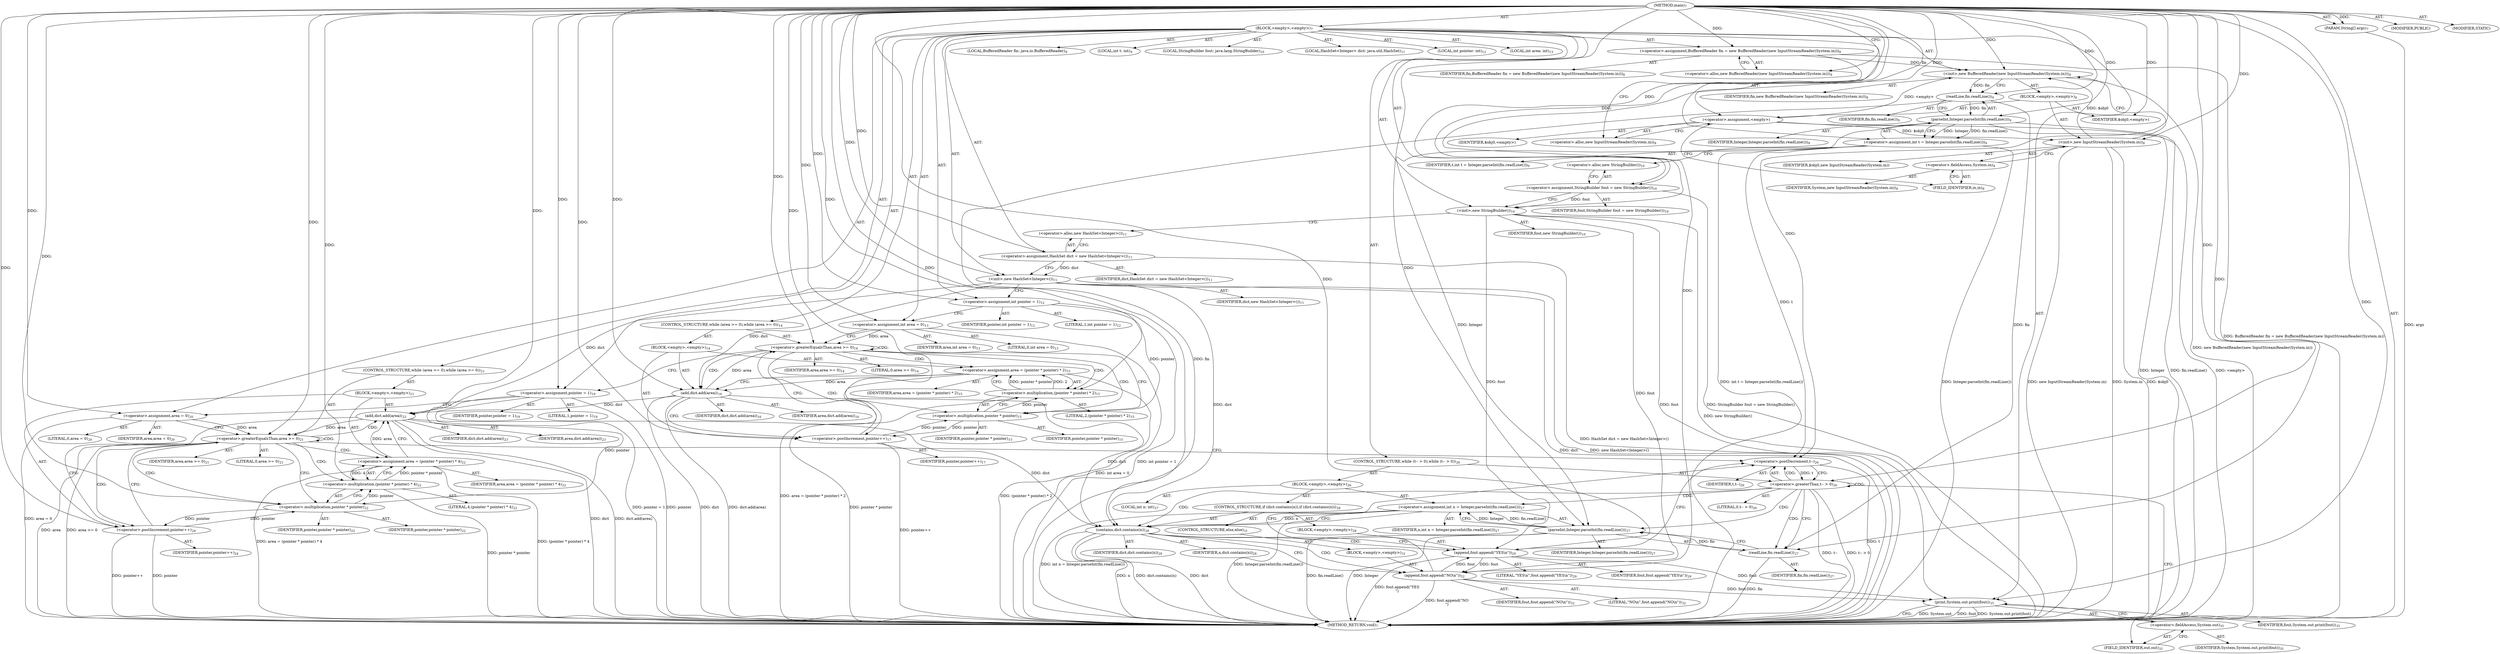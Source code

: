 digraph "main" {  
"23" [label = <(METHOD,main)<SUB>7</SUB>> ]
"24" [label = <(PARAM,String[] args)<SUB>7</SUB>> ]
"25" [label = <(BLOCK,&lt;empty&gt;,&lt;empty&gt;)<SUB>7</SUB>> ]
"4" [label = <(LOCAL,BufferedReader fin: java.io.BufferedReader)<SUB>8</SUB>> ]
"26" [label = <(&lt;operator&gt;.assignment,BufferedReader fin = new BufferedReader(new InputStreamReader(System.in)))<SUB>8</SUB>> ]
"27" [label = <(IDENTIFIER,fin,BufferedReader fin = new BufferedReader(new InputStreamReader(System.in)))<SUB>8</SUB>> ]
"28" [label = <(&lt;operator&gt;.alloc,new BufferedReader(new InputStreamReader(System.in)))<SUB>8</SUB>> ]
"29" [label = <(&lt;init&gt;,new BufferedReader(new InputStreamReader(System.in)))<SUB>8</SUB>> ]
"3" [label = <(IDENTIFIER,fin,new BufferedReader(new InputStreamReader(System.in)))<SUB>8</SUB>> ]
"30" [label = <(BLOCK,&lt;empty&gt;,&lt;empty&gt;)<SUB>8</SUB>> ]
"31" [label = <(&lt;operator&gt;.assignment,&lt;empty&gt;)> ]
"32" [label = <(IDENTIFIER,$obj0,&lt;empty&gt;)> ]
"33" [label = <(&lt;operator&gt;.alloc,new InputStreamReader(System.in))<SUB>8</SUB>> ]
"34" [label = <(&lt;init&gt;,new InputStreamReader(System.in))<SUB>8</SUB>> ]
"35" [label = <(IDENTIFIER,$obj0,new InputStreamReader(System.in))> ]
"36" [label = <(&lt;operator&gt;.fieldAccess,System.in)<SUB>8</SUB>> ]
"37" [label = <(IDENTIFIER,System,new InputStreamReader(System.in))<SUB>8</SUB>> ]
"38" [label = <(FIELD_IDENTIFIER,in,in)<SUB>8</SUB>> ]
"39" [label = <(IDENTIFIER,$obj0,&lt;empty&gt;)> ]
"40" [label = <(LOCAL,int t: int)<SUB>9</SUB>> ]
"41" [label = <(&lt;operator&gt;.assignment,int t = Integer.parseInt(fin.readLine()))<SUB>9</SUB>> ]
"42" [label = <(IDENTIFIER,t,int t = Integer.parseInt(fin.readLine()))<SUB>9</SUB>> ]
"43" [label = <(parseInt,Integer.parseInt(fin.readLine()))<SUB>9</SUB>> ]
"44" [label = <(IDENTIFIER,Integer,Integer.parseInt(fin.readLine()))<SUB>9</SUB>> ]
"45" [label = <(readLine,fin.readLine())<SUB>9</SUB>> ]
"46" [label = <(IDENTIFIER,fin,fin.readLine())<SUB>9</SUB>> ]
"6" [label = <(LOCAL,StringBuilder fout: java.lang.StringBuilder)<SUB>10</SUB>> ]
"47" [label = <(&lt;operator&gt;.assignment,StringBuilder fout = new StringBuilder())<SUB>10</SUB>> ]
"48" [label = <(IDENTIFIER,fout,StringBuilder fout = new StringBuilder())<SUB>10</SUB>> ]
"49" [label = <(&lt;operator&gt;.alloc,new StringBuilder())<SUB>10</SUB>> ]
"50" [label = <(&lt;init&gt;,new StringBuilder())<SUB>10</SUB>> ]
"5" [label = <(IDENTIFIER,fout,new StringBuilder())<SUB>10</SUB>> ]
"8" [label = <(LOCAL,HashSet&lt;Integer&gt; dict: java.util.HashSet)<SUB>11</SUB>> ]
"51" [label = <(&lt;operator&gt;.assignment,HashSet dict = new HashSet&lt;Integer&gt;())<SUB>11</SUB>> ]
"52" [label = <(IDENTIFIER,dict,HashSet dict = new HashSet&lt;Integer&gt;())<SUB>11</SUB>> ]
"53" [label = <(&lt;operator&gt;.alloc,new HashSet&lt;Integer&gt;())<SUB>11</SUB>> ]
"54" [label = <(&lt;init&gt;,new HashSet&lt;Integer&gt;())<SUB>11</SUB>> ]
"7" [label = <(IDENTIFIER,dict,new HashSet&lt;Integer&gt;())<SUB>11</SUB>> ]
"55" [label = <(LOCAL,int pointer: int)<SUB>12</SUB>> ]
"56" [label = <(&lt;operator&gt;.assignment,int pointer = 1)<SUB>12</SUB>> ]
"57" [label = <(IDENTIFIER,pointer,int pointer = 1)<SUB>12</SUB>> ]
"58" [label = <(LITERAL,1,int pointer = 1)<SUB>12</SUB>> ]
"59" [label = <(LOCAL,int area: int)<SUB>13</SUB>> ]
"60" [label = <(&lt;operator&gt;.assignment,int area = 0)<SUB>13</SUB>> ]
"61" [label = <(IDENTIFIER,area,int area = 0)<SUB>13</SUB>> ]
"62" [label = <(LITERAL,0,int area = 0)<SUB>13</SUB>> ]
"63" [label = <(CONTROL_STRUCTURE,while (area &gt;= 0),while (area &gt;= 0))<SUB>14</SUB>> ]
"64" [label = <(&lt;operator&gt;.greaterEqualsThan,area &gt;= 0)<SUB>14</SUB>> ]
"65" [label = <(IDENTIFIER,area,area &gt;= 0)<SUB>14</SUB>> ]
"66" [label = <(LITERAL,0,area &gt;= 0)<SUB>14</SUB>> ]
"67" [label = <(BLOCK,&lt;empty&gt;,&lt;empty&gt;)<SUB>14</SUB>> ]
"68" [label = <(&lt;operator&gt;.assignment,area = (pointer * pointer) * 2)<SUB>15</SUB>> ]
"69" [label = <(IDENTIFIER,area,area = (pointer * pointer) * 2)<SUB>15</SUB>> ]
"70" [label = <(&lt;operator&gt;.multiplication,(pointer * pointer) * 2)<SUB>15</SUB>> ]
"71" [label = <(&lt;operator&gt;.multiplication,pointer * pointer)<SUB>15</SUB>> ]
"72" [label = <(IDENTIFIER,pointer,pointer * pointer)<SUB>15</SUB>> ]
"73" [label = <(IDENTIFIER,pointer,pointer * pointer)<SUB>15</SUB>> ]
"74" [label = <(LITERAL,2,(pointer * pointer) * 2)<SUB>15</SUB>> ]
"75" [label = <(add,dict.add(area))<SUB>16</SUB>> ]
"76" [label = <(IDENTIFIER,dict,dict.add(area))<SUB>16</SUB>> ]
"77" [label = <(IDENTIFIER,area,dict.add(area))<SUB>16</SUB>> ]
"78" [label = <(&lt;operator&gt;.postIncrement,pointer++)<SUB>17</SUB>> ]
"79" [label = <(IDENTIFIER,pointer,pointer++)<SUB>17</SUB>> ]
"80" [label = <(&lt;operator&gt;.assignment,pointer = 1)<SUB>19</SUB>> ]
"81" [label = <(IDENTIFIER,pointer,pointer = 1)<SUB>19</SUB>> ]
"82" [label = <(LITERAL,1,pointer = 1)<SUB>19</SUB>> ]
"83" [label = <(&lt;operator&gt;.assignment,area = 0)<SUB>20</SUB>> ]
"84" [label = <(IDENTIFIER,area,area = 0)<SUB>20</SUB>> ]
"85" [label = <(LITERAL,0,area = 0)<SUB>20</SUB>> ]
"86" [label = <(CONTROL_STRUCTURE,while (area &gt;= 0),while (area &gt;= 0))<SUB>21</SUB>> ]
"87" [label = <(&lt;operator&gt;.greaterEqualsThan,area &gt;= 0)<SUB>21</SUB>> ]
"88" [label = <(IDENTIFIER,area,area &gt;= 0)<SUB>21</SUB>> ]
"89" [label = <(LITERAL,0,area &gt;= 0)<SUB>21</SUB>> ]
"90" [label = <(BLOCK,&lt;empty&gt;,&lt;empty&gt;)<SUB>21</SUB>> ]
"91" [label = <(&lt;operator&gt;.assignment,area = (pointer * pointer) * 4)<SUB>22</SUB>> ]
"92" [label = <(IDENTIFIER,area,area = (pointer * pointer) * 4)<SUB>22</SUB>> ]
"93" [label = <(&lt;operator&gt;.multiplication,(pointer * pointer) * 4)<SUB>22</SUB>> ]
"94" [label = <(&lt;operator&gt;.multiplication,pointer * pointer)<SUB>22</SUB>> ]
"95" [label = <(IDENTIFIER,pointer,pointer * pointer)<SUB>22</SUB>> ]
"96" [label = <(IDENTIFIER,pointer,pointer * pointer)<SUB>22</SUB>> ]
"97" [label = <(LITERAL,4,(pointer * pointer) * 4)<SUB>22</SUB>> ]
"98" [label = <(add,dict.add(area))<SUB>23</SUB>> ]
"99" [label = <(IDENTIFIER,dict,dict.add(area))<SUB>23</SUB>> ]
"100" [label = <(IDENTIFIER,area,dict.add(area))<SUB>23</SUB>> ]
"101" [label = <(&lt;operator&gt;.postIncrement,pointer++)<SUB>24</SUB>> ]
"102" [label = <(IDENTIFIER,pointer,pointer++)<SUB>24</SUB>> ]
"103" [label = <(CONTROL_STRUCTURE,while (t-- &gt; 0),while (t-- &gt; 0))<SUB>26</SUB>> ]
"104" [label = <(&lt;operator&gt;.greaterThan,t-- &gt; 0)<SUB>26</SUB>> ]
"105" [label = <(&lt;operator&gt;.postDecrement,t--)<SUB>26</SUB>> ]
"106" [label = <(IDENTIFIER,t,t--)<SUB>26</SUB>> ]
"107" [label = <(LITERAL,0,t-- &gt; 0)<SUB>26</SUB>> ]
"108" [label = <(BLOCK,&lt;empty&gt;,&lt;empty&gt;)<SUB>26</SUB>> ]
"109" [label = <(LOCAL,int n: int)<SUB>27</SUB>> ]
"110" [label = <(&lt;operator&gt;.assignment,int n = Integer.parseInt(fin.readLine()))<SUB>27</SUB>> ]
"111" [label = <(IDENTIFIER,n,int n = Integer.parseInt(fin.readLine()))<SUB>27</SUB>> ]
"112" [label = <(parseInt,Integer.parseInt(fin.readLine()))<SUB>27</SUB>> ]
"113" [label = <(IDENTIFIER,Integer,Integer.parseInt(fin.readLine()))<SUB>27</SUB>> ]
"114" [label = <(readLine,fin.readLine())<SUB>27</SUB>> ]
"115" [label = <(IDENTIFIER,fin,fin.readLine())<SUB>27</SUB>> ]
"116" [label = <(CONTROL_STRUCTURE,if (dict.contains(n)),if (dict.contains(n)))<SUB>28</SUB>> ]
"117" [label = <(contains,dict.contains(n))<SUB>28</SUB>> ]
"118" [label = <(IDENTIFIER,dict,dict.contains(n))<SUB>28</SUB>> ]
"119" [label = <(IDENTIFIER,n,dict.contains(n))<SUB>28</SUB>> ]
"120" [label = <(BLOCK,&lt;empty&gt;,&lt;empty&gt;)<SUB>28</SUB>> ]
"121" [label = <(append,fout.append(&quot;YES\n&quot;))<SUB>29</SUB>> ]
"122" [label = <(IDENTIFIER,fout,fout.append(&quot;YES\n&quot;))<SUB>29</SUB>> ]
"123" [label = <(LITERAL,&quot;YES\n&quot;,fout.append(&quot;YES\n&quot;))<SUB>29</SUB>> ]
"124" [label = <(CONTROL_STRUCTURE,else,else)<SUB>31</SUB>> ]
"125" [label = <(BLOCK,&lt;empty&gt;,&lt;empty&gt;)<SUB>31</SUB>> ]
"126" [label = <(append,fout.append(&quot;NO\n&quot;))<SUB>32</SUB>> ]
"127" [label = <(IDENTIFIER,fout,fout.append(&quot;NO\n&quot;))<SUB>32</SUB>> ]
"128" [label = <(LITERAL,&quot;NO\n&quot;,fout.append(&quot;NO\n&quot;))<SUB>32</SUB>> ]
"129" [label = <(print,System.out.print(fout))<SUB>35</SUB>> ]
"130" [label = <(&lt;operator&gt;.fieldAccess,System.out)<SUB>35</SUB>> ]
"131" [label = <(IDENTIFIER,System,System.out.print(fout))<SUB>35</SUB>> ]
"132" [label = <(FIELD_IDENTIFIER,out,out)<SUB>35</SUB>> ]
"133" [label = <(IDENTIFIER,fout,System.out.print(fout))<SUB>35</SUB>> ]
"134" [label = <(MODIFIER,PUBLIC)> ]
"135" [label = <(MODIFIER,STATIC)> ]
"136" [label = <(METHOD_RETURN,void)<SUB>7</SUB>> ]
  "23" -> "24"  [ label = "AST: "] 
  "23" -> "25"  [ label = "AST: "] 
  "23" -> "134"  [ label = "AST: "] 
  "23" -> "135"  [ label = "AST: "] 
  "23" -> "136"  [ label = "AST: "] 
  "25" -> "4"  [ label = "AST: "] 
  "25" -> "26"  [ label = "AST: "] 
  "25" -> "29"  [ label = "AST: "] 
  "25" -> "40"  [ label = "AST: "] 
  "25" -> "41"  [ label = "AST: "] 
  "25" -> "6"  [ label = "AST: "] 
  "25" -> "47"  [ label = "AST: "] 
  "25" -> "50"  [ label = "AST: "] 
  "25" -> "8"  [ label = "AST: "] 
  "25" -> "51"  [ label = "AST: "] 
  "25" -> "54"  [ label = "AST: "] 
  "25" -> "55"  [ label = "AST: "] 
  "25" -> "56"  [ label = "AST: "] 
  "25" -> "59"  [ label = "AST: "] 
  "25" -> "60"  [ label = "AST: "] 
  "25" -> "63"  [ label = "AST: "] 
  "25" -> "80"  [ label = "AST: "] 
  "25" -> "83"  [ label = "AST: "] 
  "25" -> "86"  [ label = "AST: "] 
  "25" -> "103"  [ label = "AST: "] 
  "25" -> "129"  [ label = "AST: "] 
  "26" -> "27"  [ label = "AST: "] 
  "26" -> "28"  [ label = "AST: "] 
  "29" -> "3"  [ label = "AST: "] 
  "29" -> "30"  [ label = "AST: "] 
  "30" -> "31"  [ label = "AST: "] 
  "30" -> "34"  [ label = "AST: "] 
  "30" -> "39"  [ label = "AST: "] 
  "31" -> "32"  [ label = "AST: "] 
  "31" -> "33"  [ label = "AST: "] 
  "34" -> "35"  [ label = "AST: "] 
  "34" -> "36"  [ label = "AST: "] 
  "36" -> "37"  [ label = "AST: "] 
  "36" -> "38"  [ label = "AST: "] 
  "41" -> "42"  [ label = "AST: "] 
  "41" -> "43"  [ label = "AST: "] 
  "43" -> "44"  [ label = "AST: "] 
  "43" -> "45"  [ label = "AST: "] 
  "45" -> "46"  [ label = "AST: "] 
  "47" -> "48"  [ label = "AST: "] 
  "47" -> "49"  [ label = "AST: "] 
  "50" -> "5"  [ label = "AST: "] 
  "51" -> "52"  [ label = "AST: "] 
  "51" -> "53"  [ label = "AST: "] 
  "54" -> "7"  [ label = "AST: "] 
  "56" -> "57"  [ label = "AST: "] 
  "56" -> "58"  [ label = "AST: "] 
  "60" -> "61"  [ label = "AST: "] 
  "60" -> "62"  [ label = "AST: "] 
  "63" -> "64"  [ label = "AST: "] 
  "63" -> "67"  [ label = "AST: "] 
  "64" -> "65"  [ label = "AST: "] 
  "64" -> "66"  [ label = "AST: "] 
  "67" -> "68"  [ label = "AST: "] 
  "67" -> "75"  [ label = "AST: "] 
  "67" -> "78"  [ label = "AST: "] 
  "68" -> "69"  [ label = "AST: "] 
  "68" -> "70"  [ label = "AST: "] 
  "70" -> "71"  [ label = "AST: "] 
  "70" -> "74"  [ label = "AST: "] 
  "71" -> "72"  [ label = "AST: "] 
  "71" -> "73"  [ label = "AST: "] 
  "75" -> "76"  [ label = "AST: "] 
  "75" -> "77"  [ label = "AST: "] 
  "78" -> "79"  [ label = "AST: "] 
  "80" -> "81"  [ label = "AST: "] 
  "80" -> "82"  [ label = "AST: "] 
  "83" -> "84"  [ label = "AST: "] 
  "83" -> "85"  [ label = "AST: "] 
  "86" -> "87"  [ label = "AST: "] 
  "86" -> "90"  [ label = "AST: "] 
  "87" -> "88"  [ label = "AST: "] 
  "87" -> "89"  [ label = "AST: "] 
  "90" -> "91"  [ label = "AST: "] 
  "90" -> "98"  [ label = "AST: "] 
  "90" -> "101"  [ label = "AST: "] 
  "91" -> "92"  [ label = "AST: "] 
  "91" -> "93"  [ label = "AST: "] 
  "93" -> "94"  [ label = "AST: "] 
  "93" -> "97"  [ label = "AST: "] 
  "94" -> "95"  [ label = "AST: "] 
  "94" -> "96"  [ label = "AST: "] 
  "98" -> "99"  [ label = "AST: "] 
  "98" -> "100"  [ label = "AST: "] 
  "101" -> "102"  [ label = "AST: "] 
  "103" -> "104"  [ label = "AST: "] 
  "103" -> "108"  [ label = "AST: "] 
  "104" -> "105"  [ label = "AST: "] 
  "104" -> "107"  [ label = "AST: "] 
  "105" -> "106"  [ label = "AST: "] 
  "108" -> "109"  [ label = "AST: "] 
  "108" -> "110"  [ label = "AST: "] 
  "108" -> "116"  [ label = "AST: "] 
  "110" -> "111"  [ label = "AST: "] 
  "110" -> "112"  [ label = "AST: "] 
  "112" -> "113"  [ label = "AST: "] 
  "112" -> "114"  [ label = "AST: "] 
  "114" -> "115"  [ label = "AST: "] 
  "116" -> "117"  [ label = "AST: "] 
  "116" -> "120"  [ label = "AST: "] 
  "116" -> "124"  [ label = "AST: "] 
  "117" -> "118"  [ label = "AST: "] 
  "117" -> "119"  [ label = "AST: "] 
  "120" -> "121"  [ label = "AST: "] 
  "121" -> "122"  [ label = "AST: "] 
  "121" -> "123"  [ label = "AST: "] 
  "124" -> "125"  [ label = "AST: "] 
  "125" -> "126"  [ label = "AST: "] 
  "126" -> "127"  [ label = "AST: "] 
  "126" -> "128"  [ label = "AST: "] 
  "129" -> "130"  [ label = "AST: "] 
  "129" -> "133"  [ label = "AST: "] 
  "130" -> "131"  [ label = "AST: "] 
  "130" -> "132"  [ label = "AST: "] 
  "26" -> "33"  [ label = "CFG: "] 
  "29" -> "45"  [ label = "CFG: "] 
  "41" -> "49"  [ label = "CFG: "] 
  "47" -> "50"  [ label = "CFG: "] 
  "50" -> "53"  [ label = "CFG: "] 
  "51" -> "54"  [ label = "CFG: "] 
  "54" -> "56"  [ label = "CFG: "] 
  "56" -> "60"  [ label = "CFG: "] 
  "60" -> "64"  [ label = "CFG: "] 
  "80" -> "83"  [ label = "CFG: "] 
  "83" -> "87"  [ label = "CFG: "] 
  "129" -> "136"  [ label = "CFG: "] 
  "28" -> "26"  [ label = "CFG: "] 
  "43" -> "41"  [ label = "CFG: "] 
  "49" -> "47"  [ label = "CFG: "] 
  "53" -> "51"  [ label = "CFG: "] 
  "64" -> "71"  [ label = "CFG: "] 
  "64" -> "80"  [ label = "CFG: "] 
  "87" -> "94"  [ label = "CFG: "] 
  "87" -> "105"  [ label = "CFG: "] 
  "104" -> "114"  [ label = "CFG: "] 
  "104" -> "132"  [ label = "CFG: "] 
  "130" -> "129"  [ label = "CFG: "] 
  "31" -> "38"  [ label = "CFG: "] 
  "34" -> "29"  [ label = "CFG: "] 
  "45" -> "43"  [ label = "CFG: "] 
  "68" -> "75"  [ label = "CFG: "] 
  "75" -> "78"  [ label = "CFG: "] 
  "78" -> "64"  [ label = "CFG: "] 
  "91" -> "98"  [ label = "CFG: "] 
  "98" -> "101"  [ label = "CFG: "] 
  "101" -> "87"  [ label = "CFG: "] 
  "105" -> "104"  [ label = "CFG: "] 
  "110" -> "117"  [ label = "CFG: "] 
  "132" -> "130"  [ label = "CFG: "] 
  "33" -> "31"  [ label = "CFG: "] 
  "36" -> "34"  [ label = "CFG: "] 
  "70" -> "68"  [ label = "CFG: "] 
  "93" -> "91"  [ label = "CFG: "] 
  "112" -> "110"  [ label = "CFG: "] 
  "117" -> "121"  [ label = "CFG: "] 
  "117" -> "126"  [ label = "CFG: "] 
  "38" -> "36"  [ label = "CFG: "] 
  "71" -> "70"  [ label = "CFG: "] 
  "94" -> "93"  [ label = "CFG: "] 
  "114" -> "112"  [ label = "CFG: "] 
  "121" -> "105"  [ label = "CFG: "] 
  "126" -> "105"  [ label = "CFG: "] 
  "23" -> "28"  [ label = "CFG: "] 
  "24" -> "136"  [ label = "DDG: args"] 
  "26" -> "136"  [ label = "DDG: BufferedReader fin = new BufferedReader(new InputStreamReader(System.in))"] 
  "31" -> "136"  [ label = "DDG: &lt;empty&gt;"] 
  "34" -> "136"  [ label = "DDG: $obj0"] 
  "34" -> "136"  [ label = "DDG: System.in"] 
  "34" -> "136"  [ label = "DDG: new InputStreamReader(System.in)"] 
  "29" -> "136"  [ label = "DDG: new BufferedReader(new InputStreamReader(System.in))"] 
  "43" -> "136"  [ label = "DDG: Integer"] 
  "45" -> "136"  [ label = "DDG: fin"] 
  "43" -> "136"  [ label = "DDG: fin.readLine()"] 
  "41" -> "136"  [ label = "DDG: Integer.parseInt(fin.readLine())"] 
  "41" -> "136"  [ label = "DDG: int t = Integer.parseInt(fin.readLine())"] 
  "47" -> "136"  [ label = "DDG: StringBuilder fout = new StringBuilder()"] 
  "50" -> "136"  [ label = "DDG: new StringBuilder()"] 
  "51" -> "136"  [ label = "DDG: HashSet dict = new HashSet&lt;Integer&gt;()"] 
  "54" -> "136"  [ label = "DDG: dict"] 
  "54" -> "136"  [ label = "DDG: new HashSet&lt;Integer&gt;()"] 
  "56" -> "136"  [ label = "DDG: int pointer = 1"] 
  "60" -> "136"  [ label = "DDG: int area = 0"] 
  "80" -> "136"  [ label = "DDG: pointer"] 
  "80" -> "136"  [ label = "DDG: pointer = 1"] 
  "83" -> "136"  [ label = "DDG: area = 0"] 
  "87" -> "136"  [ label = "DDG: area"] 
  "87" -> "136"  [ label = "DDG: area &gt;= 0"] 
  "105" -> "136"  [ label = "DDG: t"] 
  "104" -> "136"  [ label = "DDG: t--"] 
  "104" -> "136"  [ label = "DDG: t-- &gt; 0"] 
  "129" -> "136"  [ label = "DDG: System.out"] 
  "129" -> "136"  [ label = "DDG: fout"] 
  "129" -> "136"  [ label = "DDG: System.out.print(fout)"] 
  "112" -> "136"  [ label = "DDG: Integer"] 
  "114" -> "136"  [ label = "DDG: fin"] 
  "112" -> "136"  [ label = "DDG: fin.readLine()"] 
  "110" -> "136"  [ label = "DDG: Integer.parseInt(fin.readLine())"] 
  "110" -> "136"  [ label = "DDG: int n = Integer.parseInt(fin.readLine())"] 
  "117" -> "136"  [ label = "DDG: dict"] 
  "117" -> "136"  [ label = "DDG: n"] 
  "117" -> "136"  [ label = "DDG: dict.contains(n)"] 
  "126" -> "136"  [ label = "DDG: fout.append(&quot;NO\n&quot;)"] 
  "121" -> "136"  [ label = "DDG: fout.append(&quot;YES\n&quot;)"] 
  "93" -> "136"  [ label = "DDG: pointer * pointer"] 
  "91" -> "136"  [ label = "DDG: (pointer * pointer) * 4"] 
  "91" -> "136"  [ label = "DDG: area = (pointer * pointer) * 4"] 
  "98" -> "136"  [ label = "DDG: dict"] 
  "98" -> "136"  [ label = "DDG: dict.add(area)"] 
  "101" -> "136"  [ label = "DDG: pointer"] 
  "101" -> "136"  [ label = "DDG: pointer++"] 
  "70" -> "136"  [ label = "DDG: pointer * pointer"] 
  "68" -> "136"  [ label = "DDG: (pointer * pointer) * 2"] 
  "68" -> "136"  [ label = "DDG: area = (pointer * pointer) * 2"] 
  "75" -> "136"  [ label = "DDG: dict"] 
  "75" -> "136"  [ label = "DDG: dict.add(area)"] 
  "78" -> "136"  [ label = "DDG: pointer++"] 
  "23" -> "24"  [ label = "DDG: "] 
  "23" -> "26"  [ label = "DDG: "] 
  "43" -> "41"  [ label = "DDG: Integer"] 
  "43" -> "41"  [ label = "DDG: fin.readLine()"] 
  "23" -> "47"  [ label = "DDG: "] 
  "23" -> "51"  [ label = "DDG: "] 
  "23" -> "56"  [ label = "DDG: "] 
  "23" -> "60"  [ label = "DDG: "] 
  "23" -> "80"  [ label = "DDG: "] 
  "23" -> "83"  [ label = "DDG: "] 
  "26" -> "29"  [ label = "DDG: fin"] 
  "23" -> "29"  [ label = "DDG: "] 
  "31" -> "29"  [ label = "DDG: &lt;empty&gt;"] 
  "34" -> "29"  [ label = "DDG: $obj0"] 
  "47" -> "50"  [ label = "DDG: fout"] 
  "23" -> "50"  [ label = "DDG: "] 
  "51" -> "54"  [ label = "DDG: dict"] 
  "23" -> "54"  [ label = "DDG: "] 
  "50" -> "129"  [ label = "DDG: fout"] 
  "126" -> "129"  [ label = "DDG: fout"] 
  "121" -> "129"  [ label = "DDG: fout"] 
  "23" -> "129"  [ label = "DDG: "] 
  "23" -> "31"  [ label = "DDG: "] 
  "23" -> "39"  [ label = "DDG: "] 
  "23" -> "43"  [ label = "DDG: "] 
  "45" -> "43"  [ label = "DDG: fin"] 
  "60" -> "64"  [ label = "DDG: area"] 
  "75" -> "64"  [ label = "DDG: area"] 
  "23" -> "64"  [ label = "DDG: "] 
  "70" -> "68"  [ label = "DDG: pointer * pointer"] 
  "70" -> "68"  [ label = "DDG: 2"] 
  "83" -> "87"  [ label = "DDG: area"] 
  "98" -> "87"  [ label = "DDG: area"] 
  "23" -> "87"  [ label = "DDG: "] 
  "93" -> "91"  [ label = "DDG: pointer * pointer"] 
  "93" -> "91"  [ label = "DDG: 4"] 
  "105" -> "104"  [ label = "DDG: t"] 
  "23" -> "104"  [ label = "DDG: "] 
  "112" -> "110"  [ label = "DDG: Integer"] 
  "112" -> "110"  [ label = "DDG: fin.readLine()"] 
  "31" -> "34"  [ label = "DDG: $obj0"] 
  "23" -> "34"  [ label = "DDG: "] 
  "29" -> "45"  [ label = "DDG: fin"] 
  "23" -> "45"  [ label = "DDG: "] 
  "54" -> "75"  [ label = "DDG: dict"] 
  "23" -> "75"  [ label = "DDG: "] 
  "68" -> "75"  [ label = "DDG: area"] 
  "71" -> "78"  [ label = "DDG: pointer"] 
  "23" -> "78"  [ label = "DDG: "] 
  "54" -> "98"  [ label = "DDG: dict"] 
  "75" -> "98"  [ label = "DDG: dict"] 
  "23" -> "98"  [ label = "DDG: "] 
  "91" -> "98"  [ label = "DDG: area"] 
  "94" -> "101"  [ label = "DDG: pointer"] 
  "23" -> "101"  [ label = "DDG: "] 
  "41" -> "105"  [ label = "DDG: t"] 
  "23" -> "105"  [ label = "DDG: "] 
  "71" -> "70"  [ label = "DDG: pointer"] 
  "23" -> "70"  [ label = "DDG: "] 
  "94" -> "93"  [ label = "DDG: pointer"] 
  "23" -> "93"  [ label = "DDG: "] 
  "43" -> "112"  [ label = "DDG: Integer"] 
  "23" -> "112"  [ label = "DDG: "] 
  "114" -> "112"  [ label = "DDG: fin"] 
  "54" -> "117"  [ label = "DDG: dict"] 
  "98" -> "117"  [ label = "DDG: dict"] 
  "75" -> "117"  [ label = "DDG: dict"] 
  "23" -> "117"  [ label = "DDG: "] 
  "110" -> "117"  [ label = "DDG: n"] 
  "56" -> "71"  [ label = "DDG: pointer"] 
  "78" -> "71"  [ label = "DDG: pointer"] 
  "23" -> "71"  [ label = "DDG: "] 
  "80" -> "94"  [ label = "DDG: pointer"] 
  "101" -> "94"  [ label = "DDG: pointer"] 
  "23" -> "94"  [ label = "DDG: "] 
  "45" -> "114"  [ label = "DDG: fin"] 
  "23" -> "114"  [ label = "DDG: "] 
  "50" -> "121"  [ label = "DDG: fout"] 
  "126" -> "121"  [ label = "DDG: fout"] 
  "23" -> "121"  [ label = "DDG: "] 
  "50" -> "126"  [ label = "DDG: fout"] 
  "121" -> "126"  [ label = "DDG: fout"] 
  "23" -> "126"  [ label = "DDG: "] 
  "64" -> "68"  [ label = "CDG: "] 
  "64" -> "64"  [ label = "CDG: "] 
  "64" -> "75"  [ label = "CDG: "] 
  "64" -> "71"  [ label = "CDG: "] 
  "64" -> "70"  [ label = "CDG: "] 
  "64" -> "78"  [ label = "CDG: "] 
  "87" -> "94"  [ label = "CDG: "] 
  "87" -> "98"  [ label = "CDG: "] 
  "87" -> "87"  [ label = "CDG: "] 
  "87" -> "91"  [ label = "CDG: "] 
  "87" -> "93"  [ label = "CDG: "] 
  "87" -> "101"  [ label = "CDG: "] 
  "104" -> "114"  [ label = "CDG: "] 
  "104" -> "104"  [ label = "CDG: "] 
  "104" -> "112"  [ label = "CDG: "] 
  "104" -> "105"  [ label = "CDG: "] 
  "104" -> "110"  [ label = "CDG: "] 
  "104" -> "117"  [ label = "CDG: "] 
  "117" -> "121"  [ label = "CDG: "] 
  "117" -> "126"  [ label = "CDG: "] 
}
